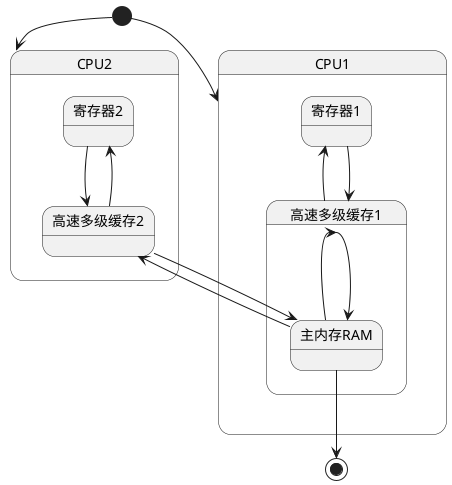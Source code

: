 @startuml
[*] -->CPU2
[*]-->CPU1

state CPU1{
    寄存器1 --> 高速多级缓存1
    高速多级缓存1-->寄存器1
}

state CPU2{
寄存器2 --> 高速多级缓存2
高速多级缓存2-->寄存器2
}

state 高速多级缓存1{
高速多级缓存1-->主内存RAM
主内存RAM-->高速多级缓存1
}

state 高速多级缓存2{
高速多级缓存2-->主内存RAM
主内存RAM-->高速多级缓存2
}

state 主内存RAM{

}

主内存RAM -->[*]



@enduml